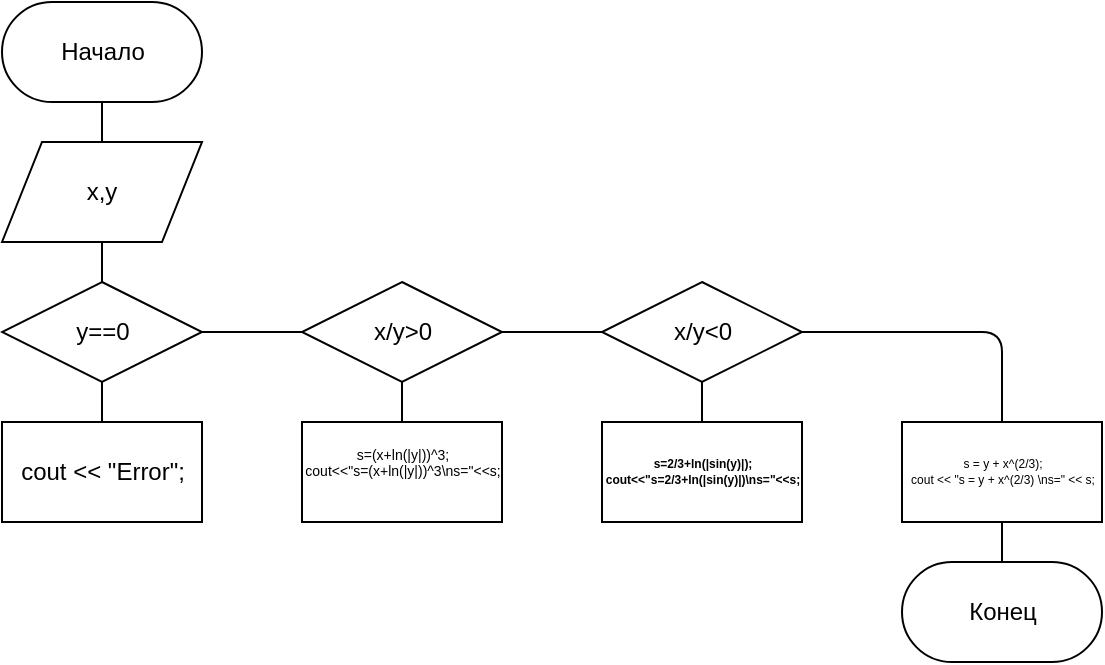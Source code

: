 <mxfile version="12.0.2" type="device" pages="1"><diagram id="DKN54TMTW9jaQECqePAi" name="Page-1"><mxGraphModel dx="394" dy="214" grid="1" gridSize="10" guides="1" tooltips="1" connect="1" arrows="1" fold="1" page="1" pageScale="1" pageWidth="827" pageHeight="1169" math="0" shadow="0"><root><mxCell id="0"/><mxCell id="1" parent="0"/><mxCell id="YsQYetn9StD9tAgbOYY9-2" value="Начало" style="html=1;dashed=0;whitespace=wrap;shape=mxgraph.dfd.start" parent="1" vertex="1"><mxGeometry x="170" y="10" width="100" height="50" as="geometry"/></mxCell><mxCell id="YsQYetn9StD9tAgbOYY9-3" value="x,y" style="shape=parallelogram;perimeter=parallelogramPerimeter;whiteSpace=wrap;html=1;dashed=0;" parent="1" vertex="1"><mxGeometry x="170" y="80" width="100" height="50" as="geometry"/></mxCell><mxCell id="YsQYetn9StD9tAgbOYY9-4" value="" style="endArrow=none;html=1;entryX=0.5;entryY=0.5;entryDx=0;entryDy=25;entryPerimeter=0;exitX=0.5;exitY=0;exitDx=0;exitDy=0;" parent="1" source="YsQYetn9StD9tAgbOYY9-3" target="YsQYetn9StD9tAgbOYY9-2" edge="1"><mxGeometry width="50" height="50" relative="1" as="geometry"><mxPoint x="170" y="200" as="sourcePoint"/><mxPoint x="220" y="150" as="targetPoint"/></mxGeometry></mxCell><mxCell id="YsQYetn9StD9tAgbOYY9-5" value="y==0" style="shape=rhombus;html=1;dashed=0;whitespace=wrap;perimeter=rhombusPerimeter;" parent="1" vertex="1"><mxGeometry x="170" y="150" width="100" height="50" as="geometry"/></mxCell><mxCell id="YsQYetn9StD9tAgbOYY9-6" value="" style="endArrow=none;html=1;entryX=0.5;entryY=1;entryDx=0;entryDy=0;exitX=0.5;exitY=0;exitDx=0;exitDy=0;" parent="1" source="YsQYetn9StD9tAgbOYY9-5" target="YsQYetn9StD9tAgbOYY9-3" edge="1"><mxGeometry width="50" height="50" relative="1" as="geometry"><mxPoint x="170" y="270" as="sourcePoint"/><mxPoint x="220" y="220" as="targetPoint"/></mxGeometry></mxCell><mxCell id="YsQYetn9StD9tAgbOYY9-7" value="" style="endArrow=none;html=1;entryX=0.5;entryY=1;entryDx=0;entryDy=0;" parent="1" target="YsQYetn9StD9tAgbOYY9-5" edge="1"><mxGeometry width="50" height="50" relative="1" as="geometry"><mxPoint x="220" y="220" as="sourcePoint"/><mxPoint x="220" y="220" as="targetPoint"/></mxGeometry></mxCell><mxCell id="YsQYetn9StD9tAgbOYY9-8" value="cout &amp;lt;&amp;lt; &quot;Error&quot;;" style="html=1;dashed=0;whitespace=wrap;" parent="1" vertex="1"><mxGeometry x="170" y="220" width="100" height="50" as="geometry"/></mxCell><mxCell id="YsQYetn9StD9tAgbOYY9-10" value="" style="endArrow=none;html=1;entryX=0;entryY=0.5;entryDx=0;entryDy=0;exitX=1;exitY=0.5;exitDx=0;exitDy=0;" parent="1" source="YsQYetn9StD9tAgbOYY9-5" edge="1"><mxGeometry width="50" height="50" relative="1" as="geometry"><mxPoint x="170" y="340" as="sourcePoint"/><mxPoint x="320" y="175" as="targetPoint"/></mxGeometry></mxCell><mxCell id="YsQYetn9StD9tAgbOYY9-12" value="x/y&amp;gt;0" style="shape=rhombus;html=1;dashed=0;whitespace=wrap;perimeter=rhombusPerimeter;" parent="1" vertex="1"><mxGeometry x="320" y="150" width="100" height="50" as="geometry"/></mxCell><mxCell id="YsQYetn9StD9tAgbOYY9-13" value="&lt;div style=&quot;font-size: 7px;&quot;&gt;s=(x+ln(|y|))^3;&lt;/div&gt;&lt;div style=&quot;font-size: 7px;&quot;&gt;&lt;div style=&quot;font-size: 7px;&quot;&gt;cout&amp;lt;&amp;lt;&quot;&lt;span style=&quot;font-size: 7px;&quot;&gt;s=(x+ln(|y|))^3&lt;/span&gt;&lt;span style=&quot;font-size: 7px;&quot;&gt;\ns=&quot;&amp;lt;&amp;lt;s;&lt;/span&gt;&lt;/div&gt;&lt;div style=&quot;font-size: 7px;&quot;&gt;&lt;/div&gt;&lt;div style=&quot;font-size: 7px;&quot;&gt;&amp;nbsp;&lt;/div&gt;&lt;/div&gt;" style="html=1;dashed=0;whitespace=wrap;fontSize=7;align=center;fontStyle=0" parent="1" vertex="1"><mxGeometry x="320" y="220" width="100" height="50" as="geometry"/></mxCell><mxCell id="YsQYetn9StD9tAgbOYY9-14" value="" style="endArrow=none;html=1;entryX=0.5;entryY=1;entryDx=0;entryDy=0;exitX=0.5;exitY=0;exitDx=0;exitDy=0;" parent="1" source="YsQYetn9StD9tAgbOYY9-13" target="YsQYetn9StD9tAgbOYY9-12" edge="1"><mxGeometry width="50" height="50" relative="1" as="geometry"><mxPoint x="170" y="340" as="sourcePoint"/><mxPoint x="220" y="290" as="targetPoint"/></mxGeometry></mxCell><mxCell id="YsQYetn9StD9tAgbOYY9-16" value="x/y&amp;lt;0" style="shape=rhombus;html=1;dashed=0;whitespace=wrap;perimeter=rhombusPerimeter;" parent="1" vertex="1"><mxGeometry x="470" y="150" width="100" height="50" as="geometry"/></mxCell><mxCell id="YsQYetn9StD9tAgbOYY9-17" value="" style="endArrow=none;html=1;fontSize=7;entryX=0;entryY=0.5;entryDx=0;entryDy=0;exitX=1;exitY=0.5;exitDx=0;exitDy=0;" parent="1" source="YsQYetn9StD9tAgbOYY9-12" target="YsQYetn9StD9tAgbOYY9-16" edge="1"><mxGeometry width="50" height="50" relative="1" as="geometry"><mxPoint x="200" y="340" as="sourcePoint"/><mxPoint x="250" y="290" as="targetPoint"/></mxGeometry></mxCell><mxCell id="YsQYetn9StD9tAgbOYY9-18" value="&lt;div style=&quot;font-size: 6px;&quot;&gt;s=2/3+ln(|sin(y)|);&lt;/div&gt;&lt;div style=&quot;font-size: 6px;&quot;&gt;&lt;span style=&quot;font-size: 6px;&quot;&gt;cout&amp;lt;&amp;lt;&quot;s=2/3+ln(|sin(y)|)&lt;/span&gt;&lt;span style=&quot;font-size: 6px;&quot;&gt;\ns=&quot;&amp;lt;&amp;lt;s;&lt;/span&gt;&lt;/div&gt;" style="html=1;dashed=0;whitespace=wrap;fontSize=6;align=center;fontStyle=1" parent="1" vertex="1"><mxGeometry x="470" y="220" width="100" height="50" as="geometry"/></mxCell><mxCell id="YsQYetn9StD9tAgbOYY9-19" value="" style="endArrow=none;html=1;fontSize=7;entryX=0.5;entryY=1;entryDx=0;entryDy=0;exitX=0.5;exitY=0;exitDx=0;exitDy=0;" parent="1" source="YsQYetn9StD9tAgbOYY9-18" target="YsQYetn9StD9tAgbOYY9-16" edge="1"><mxGeometry width="50" height="50" relative="1" as="geometry"><mxPoint x="200" y="340" as="sourcePoint"/><mxPoint x="250" y="290" as="targetPoint"/></mxGeometry></mxCell><mxCell id="YsQYetn9StD9tAgbOYY9-20" value="s = y + x^(2/3);&lt;br&gt;cout &amp;lt;&amp;lt; &quot;s = y + x^(2/3) \ns=&quot; &amp;lt;&amp;lt; s;" style="html=1;dashed=0;whitespace=wrap;fontSize=6;align=center;" parent="1" vertex="1"><mxGeometry x="620" y="220" width="100" height="50" as="geometry"/></mxCell><mxCell id="YsQYetn9StD9tAgbOYY9-21" value="" style="endArrow=none;html=1;fontSize=6;edgeStyle=orthogonalEdgeStyle;entryX=1;entryY=0.5;entryDx=0;entryDy=0;exitX=0.5;exitY=0;exitDx=0;exitDy=0;" parent="1" source="YsQYetn9StD9tAgbOYY9-20" target="YsQYetn9StD9tAgbOYY9-16" edge="1"><mxGeometry width="50" height="50" relative="1" as="geometry"><mxPoint x="300" y="340" as="sourcePoint"/><mxPoint x="350" y="290" as="targetPoint"/></mxGeometry></mxCell><mxCell id="YsQYetn9StD9tAgbOYY9-22" value="Конец" style="html=1;dashed=0;whitespace=wrap;shape=mxgraph.dfd.start" parent="1" vertex="1"><mxGeometry x="620" y="290" width="100" height="50" as="geometry"/></mxCell><mxCell id="YsQYetn9StD9tAgbOYY9-23" value="" style="endArrow=none;html=1;fontSize=6;entryX=0.5;entryY=1;entryDx=0;entryDy=0;exitX=0.5;exitY=0.5;exitDx=0;exitDy=-25;exitPerimeter=0;" parent="1" source="YsQYetn9StD9tAgbOYY9-22" target="YsQYetn9StD9tAgbOYY9-20" edge="1"><mxGeometry width="50" height="50" relative="1" as="geometry"><mxPoint x="510" y="410" as="sourcePoint"/><mxPoint x="560" y="360" as="targetPoint"/></mxGeometry></mxCell></root></mxGraphModel></diagram></mxfile>